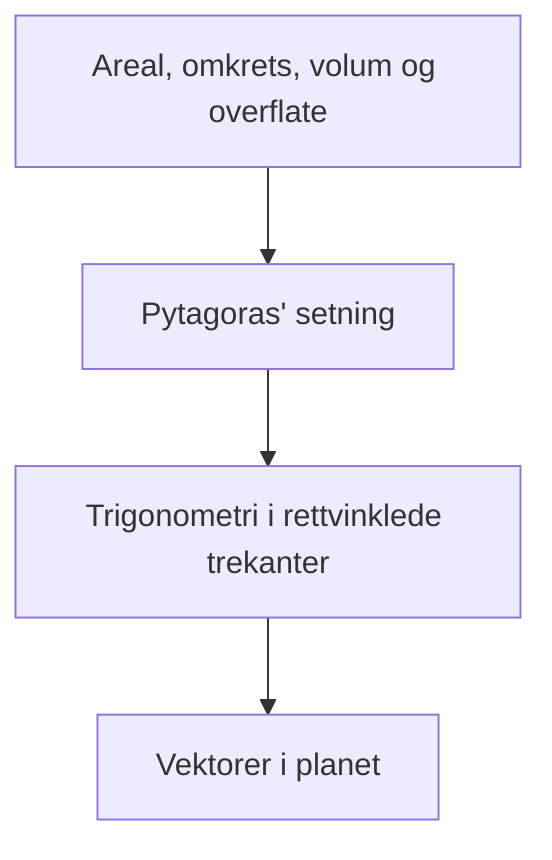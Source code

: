 flowchart TD
  A[Areal, omkrets, volum og overflate] --> B[Pytagoras' setning]
  B --> C[Trigonometri i rettvinklede trekanter]
  C --> D[Vektorer i planet]